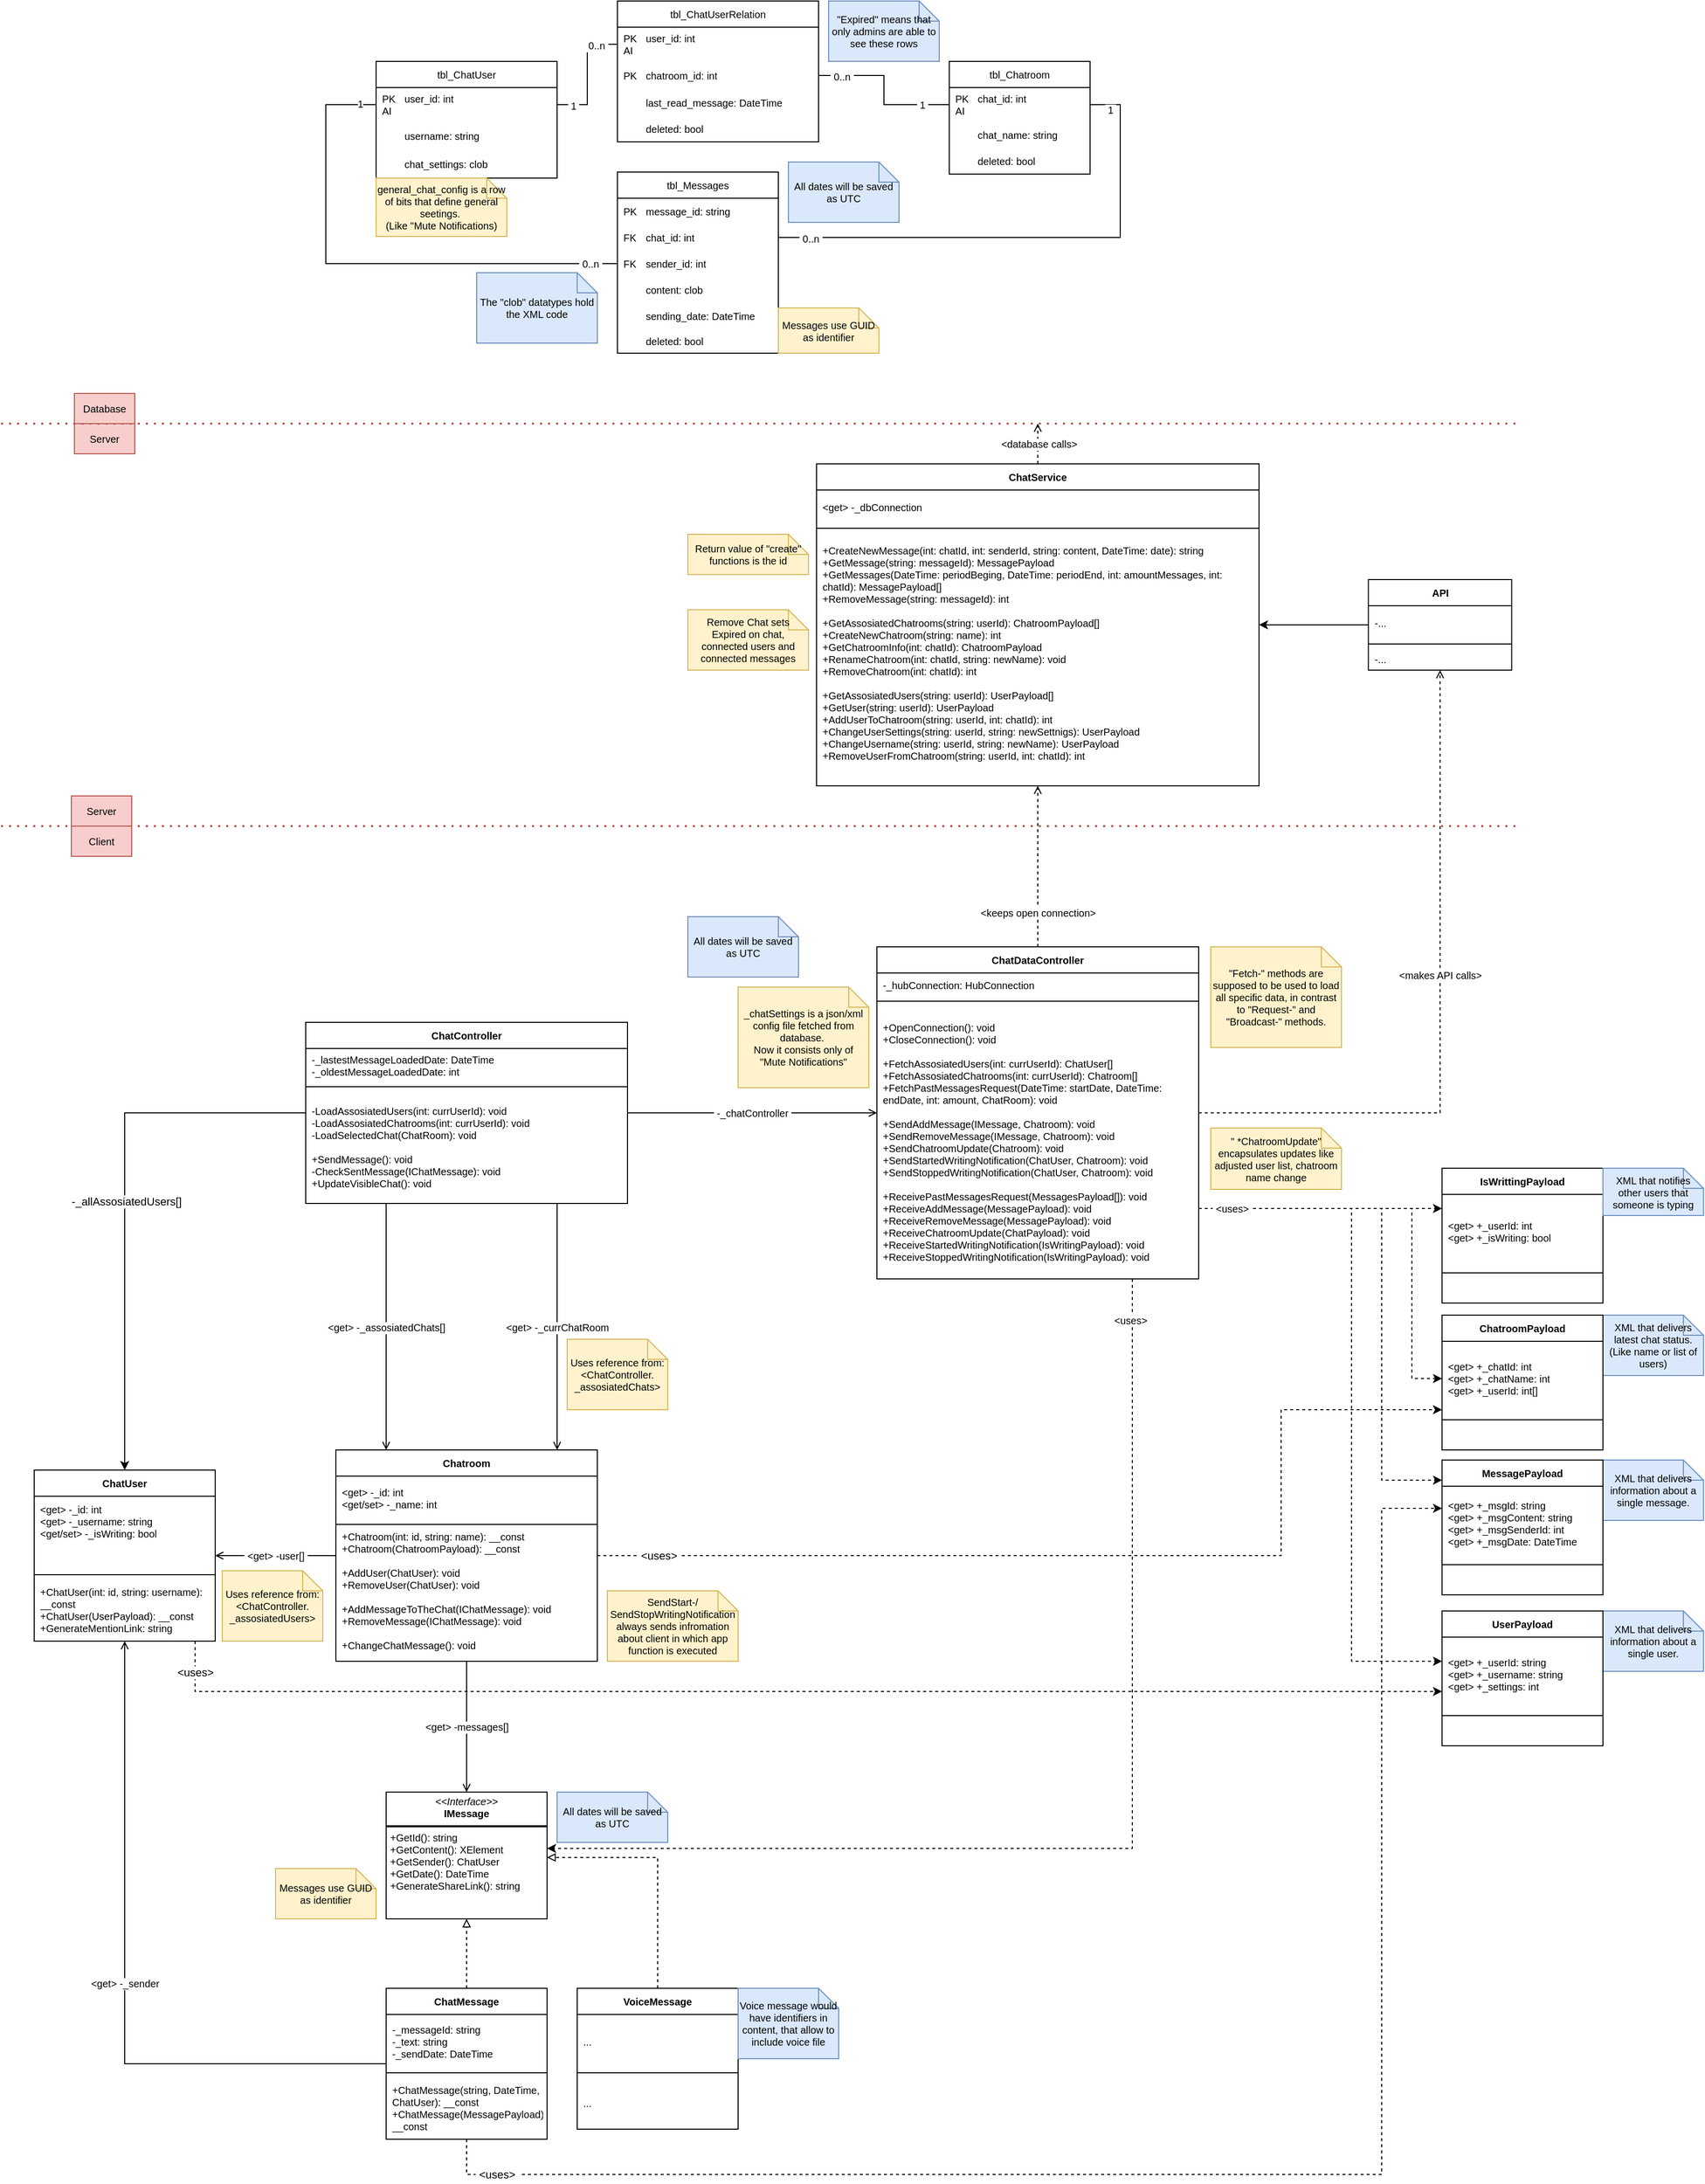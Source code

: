 <mxfile version="24.2.3" type="github">
  <diagram name="Pagina-1" id="_BIcd2fGNGywZXepcDtC">
    <mxGraphModel dx="1646" dy="1591" grid="1" gridSize="10" guides="1" tooltips="1" connect="1" arrows="1" fold="1" page="1" pageScale="1" pageWidth="827" pageHeight="1169" math="0" shadow="0">
      <root>
        <mxCell id="0" />
        <mxCell id="1" parent="0" />
        <mxCell id="UXujqqbUCY5wyIjqTFSq-46" value="&amp;nbsp;&amp;lt;uses&amp;gt;&amp;nbsp;" style="edgeStyle=orthogonalEdgeStyle;rounded=0;orthogonalLoop=1;jettySize=auto;html=1;dashed=1;" parent="1" source="otVkLo7p5fC6BMHa_1EE-1" target="8HCmsYnYacTSTwjRQxVs-51" edge="1">
          <mxGeometry x="-0.954" relative="1" as="geometry">
            <Array as="points">
              <mxPoint x="-490" y="700" />
            </Array>
            <mxPoint y="1" as="offset" />
          </mxGeometry>
        </mxCell>
        <mxCell id="otVkLo7p5fC6BMHa_1EE-1" value="ChatUser" style="swimlane;fontStyle=1;align=center;verticalAlign=middle;childLayout=stackLayout;horizontal=1;startSize=26;horizontalStack=0;resizeParent=1;resizeParentMax=0;resizeLast=0;collapsible=1;marginBottom=0;whiteSpace=wrap;html=1;fontSize=10;" parent="1" vertex="1">
          <mxGeometry x="-650" y="480" width="180" height="170" as="geometry" />
        </mxCell>
        <mxCell id="otVkLo7p5fC6BMHa_1EE-2" value="&lt;div style=&quot;font-size: 10px;&quot;&gt;&lt;span style=&quot;background-color: initial; font-size: 10px;&quot;&gt;&amp;lt;get&amp;gt; -_id: int&lt;/span&gt;&lt;br style=&quot;font-size: 10px;&quot;&gt;&lt;/div&gt;&lt;div style=&quot;font-size: 10px;&quot;&gt;&amp;lt;get&amp;gt; -_username: string&lt;div style=&quot;font-size: 10px;&quot;&gt;&amp;lt;get/set&amp;gt; -_isWriting: bool&lt;/div&gt;&lt;div style=&quot;font-size: 10px;&quot;&gt;&lt;br style=&quot;font-size: 10px;&quot;&gt;&lt;/div&gt;&lt;div style=&quot;font-size: 10px;&quot;&gt;&lt;br style=&quot;font-size: 10px;&quot;&gt;&lt;/div&gt;&lt;/div&gt;" style="text;strokeColor=none;fillColor=none;align=left;verticalAlign=middle;spacingLeft=4;spacingRight=4;overflow=hidden;rotatable=0;points=[[0,0.5],[1,0.5]];portConstraint=eastwest;whiteSpace=wrap;html=1;fontSize=10;" parent="otVkLo7p5fC6BMHa_1EE-1" vertex="1">
          <mxGeometry y="26" width="180" height="74" as="geometry" />
        </mxCell>
        <mxCell id="otVkLo7p5fC6BMHa_1EE-3" value="" style="line;strokeWidth=1;fillColor=none;align=left;verticalAlign=middle;spacingTop=-1;spacingLeft=3;spacingRight=3;rotatable=0;labelPosition=right;points=[];portConstraint=eastwest;strokeColor=inherit;fontSize=10;" parent="otVkLo7p5fC6BMHa_1EE-1" vertex="1">
          <mxGeometry y="100" width="180" height="8" as="geometry" />
        </mxCell>
        <mxCell id="otVkLo7p5fC6BMHa_1EE-4" value="+ChatUser(int: id, string: username): __const&lt;div style=&quot;font-size: 10px;&quot;&gt;+ChatUser(UserPayload): __const&lt;br style=&quot;font-size: 10px;&quot;&gt;+GenerateMentionLink: string&lt;/div&gt;" style="text;strokeColor=none;fillColor=none;align=left;verticalAlign=middle;spacingLeft=4;spacingRight=4;overflow=hidden;rotatable=0;points=[[0,0.5],[1,0.5]];portConstraint=eastwest;whiteSpace=wrap;html=1;fontSize=10;" parent="otVkLo7p5fC6BMHa_1EE-1" vertex="1">
          <mxGeometry y="108" width="180" height="62" as="geometry" />
        </mxCell>
        <mxCell id="oJ9yVa5YV7pGG5SNaFQi-9" style="edgeStyle=orthogonalEdgeStyle;rounded=0;orthogonalLoop=1;jettySize=auto;html=1;endArrow=open;endFill=0;fontSize=10;dashed=1;verticalAlign=middle;" parent="1" source="otVkLo7p5fC6BMHa_1EE-5" target="oJ9yVa5YV7pGG5SNaFQi-4" edge="1">
          <mxGeometry relative="1" as="geometry" />
        </mxCell>
        <mxCell id="oJ9yVa5YV7pGG5SNaFQi-23" value="&amp;nbsp;&amp;lt;makes API calls&amp;gt;&amp;nbsp;" style="edgeLabel;html=1;align=center;verticalAlign=middle;resizable=0;points=[];fontSize=10;" parent="oJ9yVa5YV7pGG5SNaFQi-9" vertex="1" connectable="0">
          <mxGeometry x="0.11" relative="1" as="geometry">
            <mxPoint as="offset" />
          </mxGeometry>
        </mxCell>
        <mxCell id="8HCmsYnYacTSTwjRQxVs-7" value="&amp;lt;keeps open connection&amp;gt;" style="edgeStyle=orthogonalEdgeStyle;rounded=0;orthogonalLoop=1;jettySize=auto;html=1;dashed=1;endArrow=open;endFill=0;fontSize=10;verticalAlign=middle;" parent="1" source="otVkLo7p5fC6BMHa_1EE-5" target="8HCmsYnYacTSTwjRQxVs-3" edge="1">
          <mxGeometry x="-0.571" relative="1" as="geometry">
            <mxPoint as="offset" />
            <mxPoint x="348" y="-60" as="sourcePoint" />
          </mxGeometry>
        </mxCell>
        <mxCell id="otVkLo7p5fC6BMHa_1EE-5" value="ChatDataController" style="swimlane;fontStyle=1;align=center;verticalAlign=middle;childLayout=stackLayout;horizontal=1;startSize=26;horizontalStack=0;resizeParent=1;resizeParentMax=0;resizeLast=0;collapsible=1;marginBottom=0;whiteSpace=wrap;html=1;fontSize=10;" parent="1" vertex="1">
          <mxGeometry x="188" y="-40" width="320" height="330" as="geometry">
            <mxRectangle x="60" y="30" width="90" height="30" as="alternateBounds" />
          </mxGeometry>
        </mxCell>
        <mxCell id="otVkLo7p5fC6BMHa_1EE-6" value="&lt;div style=&quot;font-size: 10px;&quot;&gt;-_hubConnection: HubConnection&lt;br&gt;&lt;/div&gt;" style="text;strokeColor=none;fillColor=none;align=left;verticalAlign=middle;spacingLeft=4;spacingRight=4;overflow=hidden;rotatable=0;points=[[0,0.5],[1,0.5]];portConstraint=eastwest;whiteSpace=wrap;html=1;fontSize=10;" parent="otVkLo7p5fC6BMHa_1EE-5" vertex="1">
          <mxGeometry y="26" width="320" height="24" as="geometry" />
        </mxCell>
        <mxCell id="otVkLo7p5fC6BMHa_1EE-7" value="" style="line;strokeWidth=1;fillColor=none;align=left;verticalAlign=middle;spacingTop=-1;spacingLeft=3;spacingRight=3;rotatable=0;labelPosition=right;points=[];portConstraint=eastwest;strokeColor=inherit;fontSize=10;" parent="otVkLo7p5fC6BMHa_1EE-5" vertex="1">
          <mxGeometry y="50" width="320" height="8" as="geometry" />
        </mxCell>
        <mxCell id="otVkLo7p5fC6BMHa_1EE-8" value="&lt;div style=&quot;font-size: 10px;&quot;&gt;&lt;span style=&quot;background-color: initial; font-size: 10px;&quot;&gt;+OpenConnection(): void&lt;/span&gt;&lt;br style=&quot;font-size: 10px;&quot;&gt;&lt;/div&gt;&lt;div style=&quot;font-size: 10px;&quot;&gt;+CloseConnection(): void&lt;/div&gt;&lt;div style=&quot;font-size: 10px;&quot;&gt;&lt;br&gt;&lt;/div&gt;&lt;div style=&quot;font-size: 10px;&quot;&gt;+FetchAssosiatedUsers(int: currUserId): ChatUser[]&amp;nbsp;&lt;/div&gt;&lt;div style=&quot;font-size: 10px;&quot;&gt;+FetchAssosiatedChatrooms(int: currUserId): Chatroom[]&lt;/div&gt;&lt;div style=&quot;font-size: 10px;&quot;&gt;+FetchPastMessagesRequest(DateTime: startDate, DateTime: endDate, int: amount, ChatRoom): void&lt;/div&gt;&lt;div style=&quot;font-size: 10px;&quot;&gt;&lt;br style=&quot;font-size: 10px;&quot;&gt;&lt;div style=&quot;font-size: 10px;&quot;&gt;&lt;span style=&quot;background-color: initial; font-size: 10px;&quot;&gt;+SendAddMessage(IMessage, Chatroom): void&lt;/span&gt;&lt;br style=&quot;font-size: 10px;&quot;&gt;&lt;/div&gt;&lt;div style=&quot;font-size: 10px;&quot;&gt;+SendRemoveMessage(I&lt;span style=&quot;background-color: initial; font-size: 10px;&quot;&gt;Message, Chatroom&lt;/span&gt;&lt;span style=&quot;background-color: initial; font-size: 10px;&quot;&gt;): void&lt;/span&gt;&lt;/div&gt;&lt;div style=&quot;font-size: 10px;&quot;&gt;+SendChatroomUpdate(Chatroom): void&lt;div style=&quot;font-size: 10px;&quot;&gt;+SendStartedWritingNotification(ChatUser, Chatroom): void&lt;br style=&quot;font-size: 10px;&quot;&gt;&lt;/div&gt;&lt;div style=&quot;font-size: 10px;&quot;&gt;&lt;span style=&quot;background-color: initial; font-size: 10px;&quot;&gt;+SendStoppedWritingNotification(ChatUser, Chatroom): void&lt;/span&gt;&lt;br style=&quot;font-size: 10px;&quot;&gt;&lt;/div&gt;&lt;div style=&quot;font-size: 10px;&quot;&gt;&lt;span style=&quot;background-color: initial; font-size: 10px;&quot;&gt;&lt;br style=&quot;font-size: 10px;&quot;&gt;&lt;/span&gt;&lt;/div&gt;&lt;div style=&quot;font-size: 10px;&quot;&gt;+ReceivePastMessagesRequest(MessagesPayload[]): void&lt;/div&gt;&lt;div style=&quot;font-size: 10px;&quot;&gt;&lt;span style=&quot;background-color: initial; font-size: 10px;&quot;&gt;+ReceiveAddMessage(MessagePayload): void&lt;/span&gt;&lt;span style=&quot;background-color: initial; font-size: 10px;&quot;&gt;&lt;br style=&quot;font-size: 10px;&quot;&gt;&lt;/span&gt;&lt;/div&gt;&lt;div style=&quot;font-size: 10px;&quot;&gt;+ReceiveRemoveMessage(&lt;span style=&quot;background-color: initial; font-size: 10px;&quot;&gt;MessagePayload&lt;/span&gt;&lt;span style=&quot;background-color: initial; font-size: 10px;&quot;&gt;): void&lt;/span&gt;&lt;/div&gt;&lt;div style=&quot;font-size: 10px;&quot;&gt;+ReceiveChatroomUpdate(ChatPayload): void&lt;br style=&quot;font-size: 10px;&quot;&gt;&lt;/div&gt;&lt;/div&gt;+ReceiveStartedWritingNotification(IsWritingPayload): void&lt;/div&gt;+ReceiveStoppedWritingNotification(IsWritingPayload): void" style="text;strokeColor=none;fillColor=none;align=left;verticalAlign=middle;spacingLeft=4;spacingRight=4;overflow=hidden;rotatable=0;points=[[0,0.5],[1,0.5]];portConstraint=eastwest;whiteSpace=wrap;html=1;fontSize=10;" parent="otVkLo7p5fC6BMHa_1EE-5" vertex="1">
          <mxGeometry y="58" width="320" height="272" as="geometry" />
        </mxCell>
        <mxCell id="oJ9yVa5YV7pGG5SNaFQi-1" value="&amp;lt;get&amp;gt; -messages[]" style="edgeStyle=orthogonalEdgeStyle;rounded=0;orthogonalLoop=1;jettySize=auto;html=1;endArrow=open;endFill=0;fontSize=10;verticalAlign=middle;" parent="1" source="otVkLo7p5fC6BMHa_1EE-9" target="oJ9yVa5YV7pGG5SNaFQi-46" edge="1">
          <mxGeometry relative="1" as="geometry" />
        </mxCell>
        <mxCell id="oJ9yVa5YV7pGG5SNaFQi-2" value="&amp;nbsp;&amp;lt;get&amp;gt; -user[]&amp;nbsp;" style="edgeStyle=orthogonalEdgeStyle;rounded=0;orthogonalLoop=1;jettySize=auto;html=1;endArrow=open;endFill=0;fontSize=10;verticalAlign=middle;" parent="1" source="otVkLo7p5fC6BMHa_1EE-9" target="otVkLo7p5fC6BMHa_1EE-1" edge="1">
          <mxGeometry relative="1" as="geometry" />
        </mxCell>
        <mxCell id="oJ9yVa5YV7pGG5SNaFQi-8" value="&amp;lt;get&amp;gt; -_currChatRoom" style="edgeStyle=orthogonalEdgeStyle;rounded=0;orthogonalLoop=1;jettySize=auto;html=1;fontSize=10;endArrow=none;endFill=0;startArrow=open;startFill=0;verticalAlign=middle;" parent="1" source="otVkLo7p5fC6BMHa_1EE-9" target="UXujqqbUCY5wyIjqTFSq-18" edge="1">
          <mxGeometry relative="1" as="geometry">
            <Array as="points">
              <mxPoint x="-130" y="330" />
              <mxPoint x="-130" y="330" />
            </Array>
          </mxGeometry>
        </mxCell>
        <mxCell id="UXujqqbUCY5wyIjqTFSq-45" value="&amp;nbsp;&amp;lt;uses&amp;gt;&amp;nbsp;" style="edgeStyle=orthogonalEdgeStyle;rounded=0;orthogonalLoop=1;jettySize=auto;html=1;dashed=1;" parent="1" source="otVkLo7p5fC6BMHa_1EE-9" target="8HCmsYnYacTSTwjRQxVs-27" edge="1">
          <mxGeometry x="-0.877" relative="1" as="geometry">
            <Array as="points">
              <mxPoint x="590" y="565" />
              <mxPoint x="590" y="420" />
            </Array>
            <mxPoint as="offset" />
          </mxGeometry>
        </mxCell>
        <mxCell id="otVkLo7p5fC6BMHa_1EE-9" value="Chatroom" style="swimlane;fontStyle=1;align=center;verticalAlign=middle;childLayout=stackLayout;horizontal=1;startSize=26;horizontalStack=0;resizeParent=1;resizeParentMax=0;resizeLast=0;collapsible=1;marginBottom=0;whiteSpace=wrap;html=1;fontSize=10;" parent="1" vertex="1">
          <mxGeometry x="-350" y="460" width="260" height="210" as="geometry" />
        </mxCell>
        <mxCell id="otVkLo7p5fC6BMHa_1EE-10" value="&amp;lt;get&amp;gt; -_id: int&lt;div style=&quot;font-size: 10px;&quot;&gt;&amp;lt;get/set&amp;gt; -_name: int&lt;span style=&quot;background-color: initial; font-size: 10px;&quot;&gt;&amp;nbsp;&lt;/span&gt;&lt;/div&gt;" style="text;strokeColor=none;fillColor=none;align=left;verticalAlign=middle;spacingLeft=4;spacingRight=4;overflow=hidden;rotatable=0;points=[[0,0.5],[1,0.5]];portConstraint=eastwest;whiteSpace=wrap;html=1;fontSize=10;" parent="otVkLo7p5fC6BMHa_1EE-9" vertex="1">
          <mxGeometry y="26" width="260" height="44" as="geometry" />
        </mxCell>
        <mxCell id="otVkLo7p5fC6BMHa_1EE-11" value="" style="line;strokeWidth=1;fillColor=none;align=left;verticalAlign=middle;spacingTop=-1;spacingLeft=3;spacingRight=3;rotatable=0;labelPosition=right;points=[];portConstraint=eastwest;strokeColor=inherit;fontSize=10;" parent="otVkLo7p5fC6BMHa_1EE-9" vertex="1">
          <mxGeometry y="70" width="260" height="8" as="geometry" />
        </mxCell>
        <mxCell id="otVkLo7p5fC6BMHa_1EE-12" value="&lt;div style=&quot;font-size: 10px;&quot;&gt;&lt;span style=&quot;background-color: initial; font-size: 10px;&quot;&gt;+Chatroom(int: id, string: name): __const&lt;/span&gt;&lt;/div&gt;&lt;div style=&quot;font-size: 10px;&quot;&gt;&lt;span style=&quot;background-color: initial; font-size: 10px;&quot;&gt;+Chatroom(ChatroomPayload): __const&lt;/span&gt;&lt;/div&gt;&lt;div style=&quot;font-size: 10px;&quot;&gt;&lt;span style=&quot;background-color: initial; font-size: 10px;&quot;&gt;&lt;br style=&quot;font-size: 10px;&quot;&gt;&lt;/span&gt;&lt;/div&gt;&lt;div style=&quot;font-size: 10px;&quot;&gt;&lt;span style=&quot;background-color: initial; font-size: 10px;&quot;&gt;+AddUser(ChatUser): void&lt;/span&gt;&lt;br style=&quot;font-size: 10px;&quot;&gt;&lt;/div&gt;&lt;div style=&quot;font-size: 10px;&quot;&gt;+RemoveUser(ChatUser): void&lt;/div&gt;&lt;div style=&quot;font-size: 10px;&quot;&gt;&lt;br style=&quot;font-size: 10px;&quot;&gt;&lt;/div&gt;&lt;div style=&quot;font-size: 10px;&quot;&gt;+AddMessageToTheChat(IChatMessage): void&lt;/div&gt;&lt;div style=&quot;font-size: 10px;&quot;&gt;+RemoveMessage(IChatMessage): void&lt;/div&gt;&lt;div style=&quot;font-size: 10px;&quot;&gt;&lt;br style=&quot;font-size: 10px;&quot;&gt;&lt;/div&gt;&lt;div style=&quot;font-size: 10px;&quot;&gt;+ChangeChatMessage(): void&lt;/div&gt;&lt;div style=&quot;font-size: 10px;&quot;&gt;&lt;div style=&quot;font-size: 10px;&quot;&gt;&lt;br style=&quot;font-size: 10px;&quot;&gt;&lt;/div&gt;&lt;/div&gt;" style="text;strokeColor=none;fillColor=none;align=left;verticalAlign=middle;spacingLeft=4;spacingRight=4;overflow=hidden;rotatable=0;points=[[0,0.5],[1,0.5]];portConstraint=eastwest;whiteSpace=wrap;html=1;fontSize=10;" parent="otVkLo7p5fC6BMHa_1EE-9" vertex="1">
          <mxGeometry y="78" width="260" height="132" as="geometry" />
        </mxCell>
        <mxCell id="oJ9yVa5YV7pGG5SNaFQi-47" style="edgeStyle=orthogonalEdgeStyle;rounded=0;orthogonalLoop=1;jettySize=auto;html=1;dashed=1;endArrow=block;endFill=0;fontSize=10;verticalAlign=middle;" parent="1" source="otVkLo7p5fC6BMHa_1EE-13" target="oJ9yVa5YV7pGG5SNaFQi-46" edge="1">
          <mxGeometry relative="1" as="geometry" />
        </mxCell>
        <mxCell id="UXujqqbUCY5wyIjqTFSq-47" value="&amp;nbsp;&amp;lt;uses&amp;gt;&amp;nbsp;" style="edgeStyle=orthogonalEdgeStyle;rounded=0;orthogonalLoop=1;jettySize=auto;html=1;dashed=1;" parent="1" source="otVkLo7p5fC6BMHa_1EE-13" target="otVkLo7p5fC6BMHa_1EE-29" edge="1">
          <mxGeometry x="-0.922" relative="1" as="geometry">
            <Array as="points">
              <mxPoint x="-220" y="1180" />
              <mxPoint x="690" y="1180" />
              <mxPoint x="690" y="518" />
            </Array>
            <mxPoint as="offset" />
          </mxGeometry>
        </mxCell>
        <mxCell id="otVkLo7p5fC6BMHa_1EE-13" value="ChatMessage" style="swimlane;fontStyle=1;align=center;verticalAlign=middle;childLayout=stackLayout;horizontal=1;startSize=26;horizontalStack=0;resizeParent=1;resizeParentMax=0;resizeLast=0;collapsible=1;marginBottom=0;whiteSpace=wrap;html=1;fontSize=10;" parent="1" vertex="1">
          <mxGeometry x="-300" y="995" width="160" height="150" as="geometry" />
        </mxCell>
        <mxCell id="otVkLo7p5fC6BMHa_1EE-14" value="&lt;div style=&quot;font-size: 10px;&quot;&gt;-_messageId: string&lt;/div&gt;-_text: string&lt;div style=&quot;font-size: 10px;&quot;&gt;&lt;div style=&quot;font-size: 10px;&quot;&gt;-_sendDate:&amp;nbsp;&lt;span style=&quot;background-color: initial; font-size: 10px;&quot;&gt;DateTime&lt;/span&gt;&lt;/div&gt;&lt;/div&gt;" style="text;strokeColor=none;fillColor=none;align=left;verticalAlign=middle;spacingLeft=4;spacingRight=4;overflow=hidden;rotatable=0;points=[[0,0.5],[1,0.5]];portConstraint=eastwest;whiteSpace=wrap;html=1;fontSize=10;" parent="otVkLo7p5fC6BMHa_1EE-13" vertex="1">
          <mxGeometry y="26" width="160" height="54" as="geometry" />
        </mxCell>
        <mxCell id="otVkLo7p5fC6BMHa_1EE-15" value="" style="line;strokeWidth=1;fillColor=none;align=left;verticalAlign=middle;spacingTop=-1;spacingLeft=3;spacingRight=3;rotatable=0;labelPosition=right;points=[];portConstraint=eastwest;strokeColor=inherit;fontSize=10;" parent="otVkLo7p5fC6BMHa_1EE-13" vertex="1">
          <mxGeometry y="80" width="160" height="8" as="geometry" />
        </mxCell>
        <mxCell id="otVkLo7p5fC6BMHa_1EE-16" value="+ChatMessage(string, DateTime, ChatUser): __const&lt;br style=&quot;font-size: 10px;&quot;&gt;+ChatMessage(MessagePayload): __const" style="text;strokeColor=none;fillColor=none;align=left;verticalAlign=middle;spacingLeft=4;spacingRight=4;overflow=hidden;rotatable=0;points=[[0,0.5],[1,0.5]];portConstraint=eastwest;whiteSpace=wrap;html=1;fontSize=10;" parent="otVkLo7p5fC6BMHa_1EE-13" vertex="1">
          <mxGeometry y="88" width="160" height="62" as="geometry" />
        </mxCell>
        <mxCell id="otVkLo7p5fC6BMHa_1EE-23" value="IsWrittingPayload" style="swimlane;fontStyle=1;align=center;verticalAlign=middle;childLayout=stackLayout;horizontal=1;startSize=26;horizontalStack=0;resizeParent=1;resizeParentMax=0;resizeLast=0;collapsible=1;marginBottom=0;whiteSpace=wrap;html=1;fontSize=10;" parent="1" vertex="1">
          <mxGeometry x="750" y="180" width="160" height="134" as="geometry" />
        </mxCell>
        <mxCell id="otVkLo7p5fC6BMHa_1EE-24" value="&lt;div style=&quot;font-size: 10px;&quot;&gt;&amp;lt;get&amp;gt; +_userId: int&lt;/div&gt;&amp;lt;get&amp;gt; +_isWriting: bool" style="text;strokeColor=none;fillColor=none;align=left;verticalAlign=middle;spacingLeft=4;spacingRight=4;overflow=hidden;rotatable=0;points=[[0,0.5],[1,0.5]];portConstraint=eastwest;whiteSpace=wrap;html=1;fontSize=10;" parent="otVkLo7p5fC6BMHa_1EE-23" vertex="1">
          <mxGeometry y="26" width="160" height="74" as="geometry" />
        </mxCell>
        <mxCell id="otVkLo7p5fC6BMHa_1EE-25" value="" style="line;strokeWidth=1;fillColor=none;align=left;verticalAlign=middle;spacingTop=-1;spacingLeft=3;spacingRight=3;rotatable=0;labelPosition=right;points=[];portConstraint=eastwest;strokeColor=inherit;fontSize=10;" parent="otVkLo7p5fC6BMHa_1EE-23" vertex="1">
          <mxGeometry y="100" width="160" height="8" as="geometry" />
        </mxCell>
        <mxCell id="otVkLo7p5fC6BMHa_1EE-26" value="&amp;nbsp;" style="text;strokeColor=none;fillColor=none;align=left;verticalAlign=middle;spacingLeft=4;spacingRight=4;overflow=hidden;rotatable=0;points=[[0,0.5],[1,0.5]];portConstraint=eastwest;whiteSpace=wrap;html=1;fontSize=10;" parent="otVkLo7p5fC6BMHa_1EE-23" vertex="1">
          <mxGeometry y="108" width="160" height="26" as="geometry" />
        </mxCell>
        <mxCell id="otVkLo7p5fC6BMHa_1EE-28" value="XML that notifies other users that someone is typing" style="shape=note;size=20;whiteSpace=wrap;html=1;fontSize=10;fillColor=#dae8fc;strokeColor=#6c8ebf;verticalAlign=middle;" parent="1" vertex="1">
          <mxGeometry x="910" y="180" width="100" height="47" as="geometry" />
        </mxCell>
        <mxCell id="otVkLo7p5fC6BMHa_1EE-33" value="XML that delivers information about a single message." style="shape=note;size=20;whiteSpace=wrap;html=1;fontSize=10;fillColor=#dae8fc;strokeColor=#6c8ebf;verticalAlign=middle;" parent="1" vertex="1">
          <mxGeometry x="910" y="470" width="100" height="60" as="geometry" />
        </mxCell>
        <mxCell id="oJ9yVa5YV7pGG5SNaFQi-3" value="&amp;nbsp;&amp;lt;get&amp;gt; -_sender&amp;nbsp;" style="edgeStyle=orthogonalEdgeStyle;rounded=0;orthogonalLoop=1;jettySize=auto;html=1;endArrow=open;endFill=0;fontSize=10;verticalAlign=middle;" parent="1" source="otVkLo7p5fC6BMHa_1EE-13" target="otVkLo7p5fC6BMHa_1EE-1" edge="1">
          <mxGeometry relative="1" as="geometry" />
        </mxCell>
        <mxCell id="8HCmsYnYacTSTwjRQxVs-9" style="edgeStyle=orthogonalEdgeStyle;rounded=0;orthogonalLoop=1;jettySize=auto;html=1;fontSize=10;verticalAlign=middle;" parent="1" source="oJ9yVa5YV7pGG5SNaFQi-4" target="8HCmsYnYacTSTwjRQxVs-3" edge="1">
          <mxGeometry relative="1" as="geometry" />
        </mxCell>
        <mxCell id="oJ9yVa5YV7pGG5SNaFQi-4" value="API" style="swimlane;fontStyle=1;align=center;verticalAlign=middle;childLayout=stackLayout;horizontal=1;startSize=26;horizontalStack=0;resizeParent=1;resizeParentMax=0;resizeLast=0;collapsible=1;marginBottom=0;whiteSpace=wrap;html=1;fontSize=10;" parent="1" vertex="1">
          <mxGeometry x="676.75" y="-405" width="142.5" height="90" as="geometry">
            <mxRectangle x="538.75" y="-405" width="60" height="30" as="alternateBounds" />
          </mxGeometry>
        </mxCell>
        <mxCell id="oJ9yVa5YV7pGG5SNaFQi-5" value="-..." style="text;strokeColor=none;fillColor=none;align=left;verticalAlign=middle;spacingLeft=4;spacingRight=4;overflow=hidden;rotatable=0;points=[[0,0.5],[1,0.5]];portConstraint=eastwest;whiteSpace=wrap;html=1;fontSize=10;" parent="oJ9yVa5YV7pGG5SNaFQi-4" vertex="1">
          <mxGeometry y="26" width="142.5" height="34" as="geometry" />
        </mxCell>
        <mxCell id="oJ9yVa5YV7pGG5SNaFQi-6" value="" style="line;strokeWidth=1;fillColor=none;align=left;verticalAlign=middle;spacingTop=-1;spacingLeft=3;spacingRight=3;rotatable=0;labelPosition=right;points=[];portConstraint=eastwest;strokeColor=inherit;fontSize=10;" parent="oJ9yVa5YV7pGG5SNaFQi-4" vertex="1">
          <mxGeometry y="60" width="142.5" height="8" as="geometry" />
        </mxCell>
        <mxCell id="oJ9yVa5YV7pGG5SNaFQi-7" value="-..." style="text;strokeColor=none;fillColor=none;align=left;verticalAlign=middle;spacingLeft=4;spacingRight=4;overflow=hidden;rotatable=0;points=[[0,0.5],[1,0.5]];portConstraint=eastwest;whiteSpace=wrap;html=1;fontSize=10;" parent="oJ9yVa5YV7pGG5SNaFQi-4" vertex="1">
          <mxGeometry y="68" width="142.5" height="22" as="geometry" />
        </mxCell>
        <mxCell id="oJ9yVa5YV7pGG5SNaFQi-10" value="SendStart-/&lt;div style=&quot;font-size: 10px;&quot;&gt;SendStopWritingNotification always sends infromation about client in which app function is executed&lt;/div&gt;" style="shape=note;size=20;whiteSpace=wrap;html=1;fontSize=10;fillColor=#fff2cc;strokeColor=#d6b656;verticalAlign=middle;" parent="1" vertex="1">
          <mxGeometry x="-80" y="600" width="130" height="70" as="geometry" />
        </mxCell>
        <mxCell id="otVkLo7p5fC6BMHa_1EE-29" value="MessagePayload" style="swimlane;fontStyle=1;align=center;verticalAlign=middle;childLayout=stackLayout;horizontal=1;startSize=26;horizontalStack=0;resizeParent=1;resizeParentMax=0;resizeLast=0;collapsible=1;marginBottom=0;whiteSpace=wrap;html=1;fontSize=10;" parent="1" vertex="1">
          <mxGeometry x="750" y="470" width="160" height="134" as="geometry" />
        </mxCell>
        <mxCell id="otVkLo7p5fC6BMHa_1EE-30" value="&amp;lt;get&amp;gt; +_msgId: string&lt;div style=&quot;font-size: 10px;&quot;&gt;&amp;lt;get&amp;gt; +_msgContent: string&lt;/div&gt;&lt;div style=&quot;font-size: 10px;&quot;&gt;&amp;lt;get&amp;gt; +_msgSenderId: int&lt;/div&gt;&lt;div style=&quot;font-size: 10px;&quot;&gt;&amp;lt;get&amp;gt; +_msgDate:&amp;nbsp;&lt;span style=&quot;background-color: initial; font-size: 10px;&quot;&gt;DateTime&lt;/span&gt;&lt;/div&gt;" style="text;strokeColor=none;fillColor=none;align=left;verticalAlign=middle;spacingLeft=4;spacingRight=4;overflow=hidden;rotatable=0;points=[[0,0.5],[1,0.5]];portConstraint=eastwest;whiteSpace=wrap;html=1;fontSize=10;" parent="otVkLo7p5fC6BMHa_1EE-29" vertex="1">
          <mxGeometry y="26" width="160" height="74" as="geometry" />
        </mxCell>
        <mxCell id="otVkLo7p5fC6BMHa_1EE-31" value="" style="line;strokeWidth=1;fillColor=none;align=left;verticalAlign=middle;spacingTop=-1;spacingLeft=3;spacingRight=3;rotatable=0;labelPosition=right;points=[];portConstraint=eastwest;strokeColor=inherit;fontSize=10;" parent="otVkLo7p5fC6BMHa_1EE-29" vertex="1">
          <mxGeometry y="100" width="160" height="8" as="geometry" />
        </mxCell>
        <mxCell id="otVkLo7p5fC6BMHa_1EE-32" value="&amp;nbsp;" style="text;strokeColor=none;fillColor=none;align=left;verticalAlign=middle;spacingLeft=4;spacingRight=4;overflow=hidden;rotatable=0;points=[[0,0.5],[1,0.5]];portConstraint=eastwest;whiteSpace=wrap;html=1;fontSize=10;" parent="otVkLo7p5fC6BMHa_1EE-29" vertex="1">
          <mxGeometry y="108" width="160" height="26" as="geometry" />
        </mxCell>
        <mxCell id="oJ9yVa5YV7pGG5SNaFQi-46" value="&lt;p style=&quot;margin: 4px 0px 0px; text-align: center; font-size: 10px;&quot;&gt;&lt;font style=&quot;font-size: 10px;&quot;&gt;&lt;i style=&quot;font-size: 10px;&quot;&gt;&amp;lt;&amp;lt;Interface&amp;gt;&amp;gt;&lt;/i&gt;&lt;br style=&quot;font-size: 10px;&quot;&gt;&lt;b style=&quot;font-size: 10px;&quot;&gt;IMessage&lt;/b&gt;&lt;/font&gt;&lt;/p&gt;&lt;hr style=&quot;border-style: solid; font-size: 10px;&quot;&gt;&lt;p style=&quot;margin: 0px 0px 0px 4px; font-size: 10px;&quot;&gt;&lt;font style=&quot;font-size: 10px;&quot;&gt;+GetId(): string&lt;/font&gt;&lt;/p&gt;&lt;p style=&quot;margin: 0px 0px 0px 4px; font-size: 10px;&quot;&gt;&lt;font style=&quot;font-size: 10px;&quot;&gt;+GetContent(): XElement&lt;/font&gt;&lt;/p&gt;&lt;p style=&quot;margin: 0px 0px 0px 4px; font-size: 10px;&quot;&gt;&lt;font style=&quot;font-size: 10px;&quot;&gt;+GetSender(): ChatUser&lt;br style=&quot;font-size: 10px;&quot;&gt;+GetDate(): DateTime&lt;/font&gt;&lt;/p&gt;&lt;p style=&quot;margin: 0px 0px 0px 4px; font-size: 10px;&quot;&gt;+GenerateShareLink(): string&lt;/p&gt;" style="verticalAlign=middle;align=left;overflow=fill;html=1;whiteSpace=wrap;fontSize=10;" parent="1" vertex="1">
          <mxGeometry x="-300" y="800" width="160" height="126" as="geometry" />
        </mxCell>
        <mxCell id="oJ9yVa5YV7pGG5SNaFQi-55" value="tbl_Chatroom" style="swimlane;fontStyle=0;childLayout=stackLayout;horizontal=1;startSize=26;fillColor=none;horizontalStack=0;resizeParent=1;resizeParentMax=0;resizeLast=0;collapsible=1;marginBottom=0;whiteSpace=wrap;html=1;fontSize=10;verticalAlign=middle;" parent="1" vertex="1">
          <mxGeometry x="260" y="-920" width="140" height="112" as="geometry" />
        </mxCell>
        <mxCell id="oJ9yVa5YV7pGG5SNaFQi-57" value="PK&lt;span style=&quot;white-space: pre; font-size: 10px;&quot;&gt;&#x9;&lt;/span&gt;chat_id: int&lt;br style=&quot;font-size: 10px;&quot;&gt;AI" style="text;strokeColor=none;fillColor=none;align=left;verticalAlign=middle;spacingLeft=4;spacingRight=4;overflow=hidden;rotatable=0;points=[[0,0.5],[1,0.5]];portConstraint=eastwest;whiteSpace=wrap;html=1;fontSize=10;" parent="oJ9yVa5YV7pGG5SNaFQi-55" vertex="1">
          <mxGeometry y="26" width="140" height="34" as="geometry" />
        </mxCell>
        <mxCell id="oJ9yVa5YV7pGG5SNaFQi-98" value="&lt;span style=&quot;white-space: pre; font-size: 10px;&quot;&gt;&#x9;&lt;/span&gt;chat_name: string" style="text;strokeColor=none;fillColor=none;align=left;verticalAlign=middle;spacingLeft=4;spacingRight=4;overflow=hidden;rotatable=0;points=[[0,0.5],[1,0.5]];portConstraint=eastwest;whiteSpace=wrap;html=1;fontSize=10;" parent="oJ9yVa5YV7pGG5SNaFQi-55" vertex="1">
          <mxGeometry y="60" width="140" height="26" as="geometry" />
        </mxCell>
        <mxCell id="8HCmsYnYacTSTwjRQxVs-21" value="&lt;span style=&quot;white-space: pre; font-size: 10px;&quot;&gt;&#x9;&lt;/span&gt;deleted: bool" style="text;strokeColor=none;fillColor=none;align=left;verticalAlign=middle;spacingLeft=4;spacingRight=4;overflow=hidden;rotatable=0;points=[[0,0.5],[1,0.5]];portConstraint=eastwest;whiteSpace=wrap;html=1;fontSize=10;" parent="oJ9yVa5YV7pGG5SNaFQi-55" vertex="1">
          <mxGeometry y="86" width="140" height="26" as="geometry" />
        </mxCell>
        <mxCell id="oJ9yVa5YV7pGG5SNaFQi-85" style="edgeStyle=orthogonalEdgeStyle;rounded=0;orthogonalLoop=1;jettySize=auto;html=1;endArrow=none;endFill=0;spacing=0;fontSize=10;verticalAlign=middle;" parent="1" source="oJ9yVa5YV7pGG5SNaFQi-60" target="oJ9yVa5YV7pGG5SNaFQi-77" edge="1">
          <mxGeometry relative="1" as="geometry">
            <mxPoint x="340" y="-780" as="targetPoint" />
            <Array as="points">
              <mxPoint x="-360" y="-877" />
              <mxPoint x="-360" y="-719" />
            </Array>
          </mxGeometry>
        </mxCell>
        <mxCell id="oJ9yVa5YV7pGG5SNaFQi-96" value="&amp;nbsp;0..n&amp;nbsp;" style="edgeLabel;html=1;align=center;verticalAlign=middle;resizable=0;points=[];fontSize=10;" parent="oJ9yVa5YV7pGG5SNaFQi-85" vertex="1" connectable="0">
          <mxGeometry x="0.927" relative="1" as="geometry">
            <mxPoint x="-9" as="offset" />
          </mxGeometry>
        </mxCell>
        <mxCell id="oJ9yVa5YV7pGG5SNaFQi-97" value="1" style="edgeLabel;html=1;align=center;verticalAlign=middle;resizable=0;points=[];fontSize=10;" parent="oJ9yVa5YV7pGG5SNaFQi-85" vertex="1" connectable="0">
          <mxGeometry x="-0.936" y="-1" relative="1" as="geometry">
            <mxPoint as="offset" />
          </mxGeometry>
        </mxCell>
        <mxCell id="oJ9yVa5YV7pGG5SNaFQi-59" value="tbl_ChatUser" style="swimlane;fontStyle=0;childLayout=stackLayout;horizontal=1;startSize=26;fillColor=none;horizontalStack=0;resizeParent=1;resizeParentMax=0;resizeLast=0;collapsible=1;marginBottom=0;whiteSpace=wrap;html=1;fontSize=10;verticalAlign=middle;" parent="1" vertex="1">
          <mxGeometry x="-310" y="-920" width="180" height="116" as="geometry" />
        </mxCell>
        <mxCell id="oJ9yVa5YV7pGG5SNaFQi-60" value="PK&lt;span style=&quot;white-space: pre; font-size: 10px;&quot;&gt;&#x9;&lt;/span&gt;user_id: int&lt;div style=&quot;font-size: 10px;&quot;&gt;AI&lt;/div&gt;" style="text;strokeColor=none;fillColor=none;align=left;verticalAlign=middle;spacingLeft=4;spacingRight=4;overflow=hidden;rotatable=0;points=[[0,0.5],[1,0.5]];portConstraint=eastwest;whiteSpace=wrap;html=1;fontSize=10;" parent="oJ9yVa5YV7pGG5SNaFQi-59" vertex="1">
          <mxGeometry y="26" width="180" height="34" as="geometry" />
        </mxCell>
        <mxCell id="oJ9yVa5YV7pGG5SNaFQi-67" value="&lt;span style=&quot;white-space: pre; font-size: 10px;&quot;&gt;&#x9;&lt;/span&gt;username: string" style="text;strokeColor=none;fillColor=none;align=left;verticalAlign=middle;spacingLeft=4;spacingRight=4;overflow=hidden;rotatable=0;points=[[0,0.5],[1,0.5]];portConstraint=eastwest;whiteSpace=wrap;html=1;fontSize=10;" parent="oJ9yVa5YV7pGG5SNaFQi-59" vertex="1">
          <mxGeometry y="60" width="180" height="28" as="geometry" />
        </mxCell>
        <mxCell id="oJ9yVa5YV7pGG5SNaFQi-107" value="&lt;span style=&quot;white-space: pre; font-size: 10px;&quot;&gt;&#x9;&lt;/span&gt;chat_settings: clob" style="text;strokeColor=none;fillColor=none;align=left;verticalAlign=middle;spacingLeft=4;spacingRight=4;overflow=hidden;rotatable=0;points=[[0,0.5],[1,0.5]];portConstraint=eastwest;whiteSpace=wrap;html=1;fontSize=10;" parent="oJ9yVa5YV7pGG5SNaFQi-59" vertex="1">
          <mxGeometry y="88" width="180" height="28" as="geometry" />
        </mxCell>
        <mxCell id="oJ9yVa5YV7pGG5SNaFQi-61" value="tbl_ChatUserRelation" style="swimlane;fontStyle=0;childLayout=stackLayout;horizontal=1;startSize=26;fillColor=none;horizontalStack=0;resizeParent=1;resizeParentMax=0;resizeLast=0;collapsible=1;marginBottom=0;whiteSpace=wrap;html=1;fontSize=10;verticalAlign=middle;" parent="1" vertex="1">
          <mxGeometry x="-70" y="-980" width="200" height="140" as="geometry" />
        </mxCell>
        <mxCell id="oJ9yVa5YV7pGG5SNaFQi-64" value="PK&lt;span style=&quot;white-space: pre; font-size: 10px;&quot;&gt;&#x9;&lt;/span&gt;user_id: int&lt;div style=&quot;font-size: 10px;&quot;&gt;AI&lt;/div&gt;" style="text;strokeColor=none;fillColor=none;align=left;verticalAlign=middle;spacingLeft=4;spacingRight=4;overflow=hidden;rotatable=0;points=[[0,0.5],[1,0.5]];portConstraint=eastwest;whiteSpace=wrap;html=1;fontSize=10;" parent="oJ9yVa5YV7pGG5SNaFQi-61" vertex="1">
          <mxGeometry y="26" width="200" height="34" as="geometry" />
        </mxCell>
        <mxCell id="oJ9yVa5YV7pGG5SNaFQi-62" value="PK&lt;span style=&quot;white-space: pre; font-size: 10px;&quot;&gt;&#x9;&lt;/span&gt;chatroom_id: int" style="text;strokeColor=none;fillColor=none;align=left;verticalAlign=middle;spacingLeft=4;spacingRight=4;overflow=hidden;rotatable=0;points=[[0,0.5],[1,0.5]];portConstraint=eastwest;whiteSpace=wrap;html=1;fontSize=10;" parent="oJ9yVa5YV7pGG5SNaFQi-61" vertex="1">
          <mxGeometry y="60" width="200" height="28" as="geometry" />
        </mxCell>
        <mxCell id="oJ9yVa5YV7pGG5SNaFQi-101" value="&lt;span style=&quot;white-space: pre; font-size: 10px;&quot;&gt;&#x9;&lt;/span&gt;last_read_message:&amp;nbsp;&lt;span style=&quot;font-size: 10px;&quot;&gt;DateTime&lt;/span&gt;" style="text;strokeColor=none;fillColor=none;align=left;verticalAlign=middle;spacingLeft=4;spacingRight=4;overflow=hidden;rotatable=0;points=[[0,0.5],[1,0.5]];portConstraint=eastwest;whiteSpace=wrap;html=1;fontSize=10;" parent="oJ9yVa5YV7pGG5SNaFQi-61" vertex="1">
          <mxGeometry y="88" width="200" height="26" as="geometry" />
        </mxCell>
        <mxCell id="8HCmsYnYacTSTwjRQxVs-22" value="&lt;span style=&quot;white-space: pre; font-size: 10px;&quot;&gt;&#x9;&lt;/span&gt;deleted: bool" style="text;strokeColor=none;fillColor=none;align=left;verticalAlign=middle;spacingLeft=4;spacingRight=4;overflow=hidden;rotatable=0;points=[[0,0.5],[1,0.5]];portConstraint=eastwest;whiteSpace=wrap;html=1;fontSize=10;" parent="oJ9yVa5YV7pGG5SNaFQi-61" vertex="1">
          <mxGeometry y="114" width="200" height="26" as="geometry" />
        </mxCell>
        <mxCell id="oJ9yVa5YV7pGG5SNaFQi-63" style="edgeStyle=orthogonalEdgeStyle;rounded=0;orthogonalLoop=1;jettySize=auto;html=1;endArrow=none;endFill=0;fontSize=10;verticalAlign=middle;" parent="1" source="oJ9yVa5YV7pGG5SNaFQi-60" target="oJ9yVa5YV7pGG5SNaFQi-64" edge="1">
          <mxGeometry relative="1" as="geometry" />
        </mxCell>
        <mxCell id="oJ9yVa5YV7pGG5SNaFQi-88" value="&amp;nbsp;1&amp;nbsp;" style="edgeLabel;html=1;align=center;verticalAlign=middle;resizable=0;points=[];fontSize=10;" parent="oJ9yVa5YV7pGG5SNaFQi-63" vertex="1" connectable="0">
          <mxGeometry x="-0.74" y="-2" relative="1" as="geometry">
            <mxPoint y="-1" as="offset" />
          </mxGeometry>
        </mxCell>
        <mxCell id="oJ9yVa5YV7pGG5SNaFQi-89" value="&amp;nbsp;0..n&amp;nbsp;" style="edgeLabel;html=1;align=center;verticalAlign=middle;resizable=0;points=[];fontSize=10;" parent="oJ9yVa5YV7pGG5SNaFQi-63" vertex="1" connectable="0">
          <mxGeometry x="0.79" relative="1" as="geometry">
            <mxPoint x="-9" y="1" as="offset" />
          </mxGeometry>
        </mxCell>
        <mxCell id="oJ9yVa5YV7pGG5SNaFQi-66" style="edgeStyle=orthogonalEdgeStyle;rounded=0;orthogonalLoop=1;jettySize=auto;html=1;endArrow=none;endFill=0;curved=0;strokeColor=default;fontSize=10;verticalAlign=middle;" parent="1" source="oJ9yVa5YV7pGG5SNaFQi-62" target="oJ9yVa5YV7pGG5SNaFQi-57" edge="1">
          <mxGeometry relative="1" as="geometry" />
        </mxCell>
        <mxCell id="oJ9yVa5YV7pGG5SNaFQi-71" value="tbl_Messages" style="swimlane;fontStyle=0;childLayout=stackLayout;horizontal=1;startSize=26;fillColor=none;horizontalStack=0;resizeParent=1;resizeParentMax=0;resizeLast=0;collapsible=1;marginBottom=0;whiteSpace=wrap;html=1;fontSize=10;verticalAlign=middle;" parent="1" vertex="1">
          <mxGeometry x="-70" y="-810" width="160" height="180" as="geometry" />
        </mxCell>
        <mxCell id="oJ9yVa5YV7pGG5SNaFQi-72" value="PK&lt;span style=&quot;white-space: pre; font-size: 10px;&quot;&gt;&#x9;&lt;/span&gt;message_id: string&amp;nbsp;" style="text;strokeColor=none;fillColor=none;align=left;verticalAlign=middle;spacingLeft=4;spacingRight=4;overflow=hidden;rotatable=0;points=[[0,0.5],[1,0.5]];portConstraint=eastwest;whiteSpace=wrap;html=1;fontSize=10;" parent="oJ9yVa5YV7pGG5SNaFQi-71" vertex="1">
          <mxGeometry y="26" width="160" height="26" as="geometry" />
        </mxCell>
        <mxCell id="oJ9yVa5YV7pGG5SNaFQi-76" value="FK&lt;span style=&quot;white-space: pre; font-size: 10px;&quot;&gt;&#x9;&lt;/span&gt;chat_id: int" style="text;strokeColor=none;fillColor=none;align=left;verticalAlign=middle;spacingLeft=4;spacingRight=4;overflow=hidden;rotatable=0;points=[[0,0.5],[1,0.5]];portConstraint=eastwest;whiteSpace=wrap;html=1;fontSize=10;" parent="oJ9yVa5YV7pGG5SNaFQi-71" vertex="1">
          <mxGeometry y="52" width="160" height="26" as="geometry" />
        </mxCell>
        <mxCell id="oJ9yVa5YV7pGG5SNaFQi-77" value="FK&lt;span style=&quot;white-space: pre; font-size: 10px;&quot;&gt;&#x9;&lt;/span&gt;sender_id: int" style="text;strokeColor=none;fillColor=none;align=left;verticalAlign=middle;spacingLeft=4;spacingRight=4;overflow=hidden;rotatable=0;points=[[0,0.5],[1,0.5]];portConstraint=eastwest;whiteSpace=wrap;html=1;fontSize=10;" parent="oJ9yVa5YV7pGG5SNaFQi-71" vertex="1">
          <mxGeometry y="78" width="160" height="26" as="geometry" />
        </mxCell>
        <mxCell id="oJ9yVa5YV7pGG5SNaFQi-75" value="&lt;span style=&quot;white-space: pre; font-size: 10px;&quot;&gt;&#x9;&lt;/span&gt;content: clob" style="text;strokeColor=none;fillColor=none;align=left;verticalAlign=middle;spacingLeft=4;spacingRight=4;overflow=hidden;rotatable=0;points=[[0,0.5],[1,0.5]];portConstraint=eastwest;whiteSpace=wrap;html=1;fontSize=10;" parent="oJ9yVa5YV7pGG5SNaFQi-71" vertex="1">
          <mxGeometry y="104" width="160" height="26" as="geometry" />
        </mxCell>
        <mxCell id="oJ9yVa5YV7pGG5SNaFQi-83" value="&lt;span style=&quot;white-space: pre; font-size: 10px;&quot;&gt;&#x9;&lt;/span&gt;sending_date:&amp;nbsp;&lt;span style=&quot;font-size: 10px;&quot;&gt;DateTime&lt;/span&gt;" style="text;strokeColor=none;fillColor=none;align=left;verticalAlign=middle;spacingLeft=4;spacingRight=4;overflow=hidden;rotatable=0;points=[[0,0.5],[1,0.5]];portConstraint=eastwest;whiteSpace=wrap;html=1;fontSize=10;" parent="oJ9yVa5YV7pGG5SNaFQi-71" vertex="1">
          <mxGeometry y="130" width="160" height="26" as="geometry" />
        </mxCell>
        <mxCell id="oJ9yVa5YV7pGG5SNaFQi-109" value="&lt;span style=&quot;white-space: pre; font-size: 10px;&quot;&gt;&#x9;&lt;/span&gt;deleted: bool" style="text;strokeColor=none;fillColor=none;align=left;verticalAlign=middle;spacingLeft=4;spacingRight=4;overflow=hidden;rotatable=0;points=[[0,0.5],[1,0.5]];portConstraint=eastwest;whiteSpace=wrap;html=1;fontSize=10;" parent="oJ9yVa5YV7pGG5SNaFQi-71" vertex="1">
          <mxGeometry y="156" width="160" height="24" as="geometry" />
        </mxCell>
        <mxCell id="oJ9yVa5YV7pGG5SNaFQi-80" value="&lt;br style=&quot;font-size: 10px;&quot;&gt;&lt;div style=&quot;font-size: 10px;&quot;&gt;&lt;br style=&quot;font-size: 10px;&quot;&gt;&lt;/div&gt;" style="edgeStyle=orthogonalEdgeStyle;rounded=0;orthogonalLoop=1;jettySize=auto;html=1;endArrow=none;endFill=0;fontSize=10;verticalAlign=middle;" parent="1" source="oJ9yVa5YV7pGG5SNaFQi-62" target="oJ9yVa5YV7pGG5SNaFQi-57" edge="1">
          <mxGeometry relative="1" as="geometry" />
        </mxCell>
        <mxCell id="oJ9yVa5YV7pGG5SNaFQi-90" value="&amp;nbsp;0..n&amp;nbsp;" style="edgeLabel;html=1;align=center;verticalAlign=middle;resizable=0;points=[];fontSize=10;" parent="oJ9yVa5YV7pGG5SNaFQi-80" vertex="1" connectable="0">
          <mxGeometry x="-0.708" y="-1" relative="1" as="geometry">
            <mxPoint as="offset" />
          </mxGeometry>
        </mxCell>
        <mxCell id="oJ9yVa5YV7pGG5SNaFQi-91" value="&amp;nbsp;1&amp;nbsp;" style="edgeLabel;html=1;align=center;verticalAlign=middle;resizable=0;points=[];fontSize=10;" parent="oJ9yVa5YV7pGG5SNaFQi-80" vertex="1" connectable="0">
          <mxGeometry x="0.651" relative="1" as="geometry">
            <mxPoint as="offset" />
          </mxGeometry>
        </mxCell>
        <mxCell id="oJ9yVa5YV7pGG5SNaFQi-84" style="edgeStyle=orthogonalEdgeStyle;rounded=0;orthogonalLoop=1;jettySize=auto;html=1;endArrow=none;endFill=0;fontSize=10;verticalAlign=middle;" parent="1" source="oJ9yVa5YV7pGG5SNaFQi-57" target="oJ9yVa5YV7pGG5SNaFQi-76" edge="1">
          <mxGeometry relative="1" as="geometry">
            <Array as="points">
              <mxPoint x="430" y="-877" />
              <mxPoint x="430" y="-745" />
            </Array>
          </mxGeometry>
        </mxCell>
        <mxCell id="oJ9yVa5YV7pGG5SNaFQi-94" value="&amp;nbsp;1&amp;nbsp;" style="edgeLabel;html=1;align=center;verticalAlign=middle;resizable=0;points=[];fontSize=10;" parent="oJ9yVa5YV7pGG5SNaFQi-84" vertex="1" connectable="0">
          <mxGeometry x="-0.75" relative="1" as="geometry">
            <mxPoint x="-10" y="-28" as="offset" />
          </mxGeometry>
        </mxCell>
        <mxCell id="oJ9yVa5YV7pGG5SNaFQi-95" value="&amp;nbsp;0..n&amp;nbsp;" style="edgeLabel;html=1;align=center;verticalAlign=middle;resizable=0;points=[];fontSize=10;" parent="oJ9yVa5YV7pGG5SNaFQi-84" vertex="1" connectable="0">
          <mxGeometry x="0.795" y="1" relative="1" as="geometry">
            <mxPoint x="-20" as="offset" />
          </mxGeometry>
        </mxCell>
        <mxCell id="oJ9yVa5YV7pGG5SNaFQi-108" value="_chatSettings is a json/xml config file fetched from database.&amp;nbsp;&lt;div style=&quot;font-size: 10px;&quot;&gt;Now it consists only of&lt;/div&gt;&lt;div style=&quot;font-size: 10px;&quot;&gt;&quot;Mute Notifications&quot;&lt;/div&gt;" style="shape=note;size=20;whiteSpace=wrap;html=1;fontSize=10;fillColor=#fff2cc;strokeColor=#d6b656;verticalAlign=middle;" parent="1" vertex="1">
          <mxGeometry x="50" width="130" height="100" as="geometry" />
        </mxCell>
        <mxCell id="8HCmsYnYacTSTwjRQxVs-2" value="Messages use GUID as identifier" style="shape=note;size=20;whiteSpace=wrap;html=1;fontSize=10;fillColor=#fff2cc;strokeColor=#d6b656;verticalAlign=middle;" parent="1" vertex="1">
          <mxGeometry x="90" y="-675" width="100" height="45" as="geometry" />
        </mxCell>
        <mxCell id="8HCmsYnYacTSTwjRQxVs-24" value="&amp;lt;database calls&amp;gt;" style="edgeStyle=orthogonalEdgeStyle;rounded=0;orthogonalLoop=1;jettySize=auto;html=1;dashed=1;endArrow=open;endFill=0;fontSize=10;verticalAlign=middle;" parent="1" source="8HCmsYnYacTSTwjRQxVs-3" edge="1">
          <mxGeometry relative="1" as="geometry">
            <mxPoint x="348" y="-560" as="targetPoint" />
          </mxGeometry>
        </mxCell>
        <mxCell id="8HCmsYnYacTSTwjRQxVs-3" value="ChatService" style="swimlane;fontStyle=1;align=center;verticalAlign=middle;childLayout=stackLayout;horizontal=1;startSize=26;horizontalStack=0;resizeParent=1;resizeParentMax=0;resizeLast=0;collapsible=1;marginBottom=0;whiteSpace=wrap;html=1;fontSize=10;" parent="1" vertex="1">
          <mxGeometry x="128" y="-520" width="440" height="320" as="geometry">
            <mxRectangle x="-10" y="-520" width="90" height="30" as="alternateBounds" />
          </mxGeometry>
        </mxCell>
        <mxCell id="8HCmsYnYacTSTwjRQxVs-4" value="&amp;lt;get&amp;gt; -_dbConnection" style="text;strokeColor=none;fillColor=none;align=left;verticalAlign=middle;spacingLeft=4;spacingRight=4;overflow=hidden;rotatable=0;points=[[0,0.5],[1,0.5]];portConstraint=eastwest;whiteSpace=wrap;html=1;fontSize=10;" parent="8HCmsYnYacTSTwjRQxVs-3" vertex="1">
          <mxGeometry y="26" width="440" height="34" as="geometry" />
        </mxCell>
        <mxCell id="8HCmsYnYacTSTwjRQxVs-5" value="" style="line;strokeWidth=1;fillColor=none;align=left;verticalAlign=middle;spacingTop=-1;spacingLeft=3;spacingRight=3;rotatable=0;labelPosition=right;points=[];portConstraint=eastwest;strokeColor=inherit;fontSize=10;" parent="8HCmsYnYacTSTwjRQxVs-3" vertex="1">
          <mxGeometry y="60" width="440" height="8" as="geometry" />
        </mxCell>
        <mxCell id="8HCmsYnYacTSTwjRQxVs-6" value="&lt;div style=&quot;font-size: 10px;&quot;&gt;+CreateNewMessage(int: chatId, int: senderId, string: content, DateTime: date): string&lt;/div&gt;+GetMessage(string: messageId): MessagePayload&lt;div style=&quot;font-size: 10px;&quot;&gt;&lt;div style=&quot;font-size: 10px;&quot;&gt;+GetMessages(DateTime: periodBeging, DateTime: periodEnd, int: amountMessages, int: chatId):&amp;nbsp;&lt;span style=&quot;background-color: initial; font-size: 10px;&quot;&gt;MessagePayload[]&lt;/span&gt;&lt;/div&gt;&lt;/div&gt;&lt;div style=&quot;font-size: 10px;&quot;&gt;+RemoveMessage(string: messageId): int&lt;br style=&quot;font-size: 10px;&quot;&gt;&lt;div style=&quot;font-size: 10px;&quot;&gt;&lt;div style=&quot;font-size: 10px;&quot;&gt;&lt;br&gt;&lt;/div&gt;&lt;div style=&quot;font-size: 10px;&quot;&gt;+GetAssosiatedChatrooms(string: userId): ChatroomPayload[]&lt;br style=&quot;font-size: 10px;&quot;&gt;&lt;div style=&quot;font-size: 10px;&quot;&gt;+CreateNewChatroom(string: name): int&lt;br style=&quot;font-size: 10px;&quot;&gt;&lt;/div&gt;&lt;div style=&quot;font-size: 10px;&quot;&gt;+GetChatroomInfo(int: chatId): ChatroomPayload&lt;/div&gt;&lt;div style=&quot;font-size: 10px;&quot;&gt;+RenameChatroom(int: chatId, string: newName): void&lt;/div&gt;&lt;div style=&quot;font-size: 10px;&quot;&gt;+RemoveChatroom(int: chatId): int&lt;/div&gt;&lt;div style=&quot;font-size: 10px;&quot;&gt;&lt;br&gt;&lt;/div&gt;&lt;div style=&quot;font-size: 10px;&quot;&gt;+GetAssosiatedUsers(string: userId): UserPayload[]&lt;br&gt;&lt;/div&gt;&lt;div style=&quot;font-size: 10px;&quot;&gt;+GetUser(string: userId): UserPayload&lt;br&gt;&lt;/div&gt;&lt;div style=&quot;font-size: 10px;&quot;&gt;+AddUserToChatroom(string: userId, int: chatId): int&amp;nbsp;&lt;/div&gt;+ChangeUserSettings(string: userId, string: newSettnigs): UserPayload&lt;br style=&quot;font-size: 10px;&quot;&gt;+ChangeUsername(string: userId, string: newName): UserPayload&lt;div style=&quot;font-size: 10px;&quot;&gt;+RemoveUserFromChatroom(string: userId, int: chatId): int&lt;/div&gt;&lt;div style=&quot;font-size: 10px;&quot;&gt;&lt;br style=&quot;font-size: 10px;&quot;&gt;&lt;/div&gt;&lt;/div&gt;&lt;/div&gt;&lt;/div&gt;" style="text;strokeColor=none;fillColor=none;align=left;verticalAlign=middle;spacingLeft=4;spacingRight=4;overflow=hidden;rotatable=0;points=[[0,0.5],[1,0.5]];portConstraint=eastwest;whiteSpace=wrap;html=1;fontSize=10;" parent="8HCmsYnYacTSTwjRQxVs-3" vertex="1">
          <mxGeometry y="68" width="440" height="252" as="geometry" />
        </mxCell>
        <mxCell id="8HCmsYnYacTSTwjRQxVs-10" value="" style="endArrow=none;dashed=1;html=1;dashPattern=1 3;strokeWidth=2;rounded=0;fillColor=#f8cecc;strokeColor=#b85450;fontSize=10;verticalAlign=middle;" parent="1" edge="1">
          <mxGeometry width="50" height="50" relative="1" as="geometry">
            <mxPoint x="-683" y="-160" as="sourcePoint" />
            <mxPoint x="827" y="-160" as="targetPoint" />
          </mxGeometry>
        </mxCell>
        <mxCell id="8HCmsYnYacTSTwjRQxVs-11" value="Server" style="text;html=1;align=center;verticalAlign=middle;whiteSpace=wrap;rounded=0;fillColor=#f8cecc;strokeColor=#b85450;fontSize=10;" parent="1" vertex="1">
          <mxGeometry x="-613" y="-190" width="60" height="30" as="geometry" />
        </mxCell>
        <mxCell id="8HCmsYnYacTSTwjRQxVs-12" value="Client" style="text;html=1;align=center;verticalAlign=middle;whiteSpace=wrap;rounded=0;fillColor=#f8cecc;strokeColor=#b85450;fontSize=10;" parent="1" vertex="1">
          <mxGeometry x="-613" y="-160" width="60" height="30" as="geometry" />
        </mxCell>
        <mxCell id="8HCmsYnYacTSTwjRQxVs-13" value="Server" style="text;html=1;align=center;verticalAlign=middle;whiteSpace=wrap;rounded=0;fillColor=#f8cecc;strokeColor=#b85450;fontSize=10;" parent="1" vertex="1">
          <mxGeometry x="-610" y="-560" width="60" height="30" as="geometry" />
        </mxCell>
        <mxCell id="8HCmsYnYacTSTwjRQxVs-14" value="" style="endArrow=none;dashed=1;html=1;dashPattern=1 3;strokeWidth=2;rounded=0;fillColor=#f8cecc;strokeColor=#b85450;fontSize=10;verticalAlign=middle;" parent="1" edge="1">
          <mxGeometry width="50" height="50" relative="1" as="geometry">
            <mxPoint x="-683" y="-560" as="sourcePoint" />
            <mxPoint x="827" y="-560" as="targetPoint" />
          </mxGeometry>
        </mxCell>
        <mxCell id="8HCmsYnYacTSTwjRQxVs-15" value="Database" style="text;html=1;align=center;verticalAlign=middle;whiteSpace=wrap;rounded=0;fillColor=#f8cecc;strokeColor=#b85450;fontSize=10;" parent="1" vertex="1">
          <mxGeometry x="-610" y="-590" width="60" height="30" as="geometry" />
        </mxCell>
        <mxCell id="8HCmsYnYacTSTwjRQxVs-18" value="general_chat_config is a row of bits that define general seetings.&amp;nbsp;&lt;br style=&quot;font-size: 10px;&quot;&gt;(Like &quot;Mute Notifications)" style="shape=note;size=20;whiteSpace=wrap;html=1;fontSize=10;fillColor=#fff2cc;strokeColor=#d6b656;verticalAlign=middle;" parent="1" vertex="1">
          <mxGeometry x="-310" y="-804" width="130" height="58" as="geometry" />
        </mxCell>
        <mxCell id="8HCmsYnYacTSTwjRQxVs-20" value="Remove Chat sets Expired on chat, connected users and connected messages" style="shape=note;size=20;whiteSpace=wrap;html=1;fontSize=10;fillColor=#fff2cc;strokeColor=#d6b656;verticalAlign=middle;" parent="1" vertex="1">
          <mxGeometry y="-375" width="120" height="60" as="geometry" />
        </mxCell>
        <mxCell id="8HCmsYnYacTSTwjRQxVs-23" value="&quot;Expired&quot; means that only admins are able to see these rows" style="shape=note;size=20;whiteSpace=wrap;html=1;fontSize=10;fillColor=#dae8fc;strokeColor=#6c8ebf;verticalAlign=middle;" parent="1" vertex="1">
          <mxGeometry x="140" y="-980" width="110" height="60" as="geometry" />
        </mxCell>
        <mxCell id="8HCmsYnYacTSTwjRQxVs-25" value="&quot; *ChatroomUpdate&quot; encapsulates updates like adjusted user list, chatroom name change" style="shape=note;size=20;whiteSpace=wrap;html=1;fontSize=10;fillColor=#fff2cc;strokeColor=#d6b656;verticalAlign=middle;" parent="1" vertex="1">
          <mxGeometry x="520" y="140" width="130" height="61" as="geometry" />
        </mxCell>
        <mxCell id="8HCmsYnYacTSTwjRQxVs-26" value="XML that delivers latest chat status.&lt;br style=&quot;font-size: 10px;&quot;&gt;(Like name or list of users)" style="shape=note;size=20;whiteSpace=wrap;html=1;fontSize=10;fillColor=#dae8fc;strokeColor=#6c8ebf;verticalAlign=middle;" parent="1" vertex="1">
          <mxGeometry x="910" y="326" width="100" height="60" as="geometry" />
        </mxCell>
        <mxCell id="8HCmsYnYacTSTwjRQxVs-27" value="ChatroomPayload" style="swimlane;fontStyle=1;align=center;verticalAlign=middle;childLayout=stackLayout;horizontal=1;startSize=26;horizontalStack=0;resizeParent=1;resizeParentMax=0;resizeLast=0;collapsible=1;marginBottom=0;whiteSpace=wrap;html=1;fontSize=10;" parent="1" vertex="1">
          <mxGeometry x="750" y="326" width="160" height="134" as="geometry" />
        </mxCell>
        <mxCell id="8HCmsYnYacTSTwjRQxVs-28" value="&amp;lt;get&amp;gt; +_chatId: int&lt;div style=&quot;font-size: 10px;&quot;&gt;&amp;lt;get&amp;gt; +_chatName: int&lt;/div&gt;&lt;div style=&quot;font-size: 10px;&quot;&gt;&amp;lt;get&amp;gt; +_userId: int[]&lt;span style=&quot;background-color: initial;&quot;&gt;&amp;nbsp;&lt;/span&gt;&lt;/div&gt;" style="text;strokeColor=none;fillColor=none;align=left;verticalAlign=middle;spacingLeft=4;spacingRight=4;overflow=hidden;rotatable=0;points=[[0,0.5],[1,0.5]];portConstraint=eastwest;whiteSpace=wrap;html=1;fontSize=10;" parent="8HCmsYnYacTSTwjRQxVs-27" vertex="1">
          <mxGeometry y="26" width="160" height="74" as="geometry" />
        </mxCell>
        <mxCell id="8HCmsYnYacTSTwjRQxVs-29" value="" style="line;strokeWidth=1;fillColor=none;align=left;verticalAlign=middle;spacingTop=-1;spacingLeft=3;spacingRight=3;rotatable=0;labelPosition=right;points=[];portConstraint=eastwest;strokeColor=inherit;fontSize=10;" parent="8HCmsYnYacTSTwjRQxVs-27" vertex="1">
          <mxGeometry y="100" width="160" height="8" as="geometry" />
        </mxCell>
        <mxCell id="8HCmsYnYacTSTwjRQxVs-30" value="&amp;nbsp;" style="text;strokeColor=none;fillColor=none;align=left;verticalAlign=middle;spacingLeft=4;spacingRight=4;overflow=hidden;rotatable=0;points=[[0,0.5],[1,0.5]];portConstraint=eastwest;whiteSpace=wrap;html=1;fontSize=10;" parent="8HCmsYnYacTSTwjRQxVs-27" vertex="1">
          <mxGeometry y="108" width="160" height="26" as="geometry" />
        </mxCell>
        <mxCell id="8HCmsYnYacTSTwjRQxVs-31" value="" style="edgeStyle=orthogonalEdgeStyle;rounded=0;orthogonalLoop=1;jettySize=auto;html=1;dashed=1;fontSize=10;verticalAlign=middle;" parent="1" source="otVkLo7p5fC6BMHa_1EE-8" target="otVkLo7p5fC6BMHa_1EE-29" edge="1">
          <mxGeometry x="-0.722" relative="1" as="geometry">
            <mxPoint x="730" y="518" as="targetPoint" />
            <Array as="points">
              <mxPoint x="690" y="220" />
              <mxPoint x="690" y="490" />
            </Array>
            <mxPoint as="offset" />
          </mxGeometry>
        </mxCell>
        <mxCell id="8HCmsYnYacTSTwjRQxVs-42" value="" style="edgeStyle=orthogonalEdgeStyle;rounded=0;orthogonalLoop=1;jettySize=auto;html=1;dashed=1;fontSize=10;verticalAlign=middle;" parent="1" source="otVkLo7p5fC6BMHa_1EE-5" target="otVkLo7p5fC6BMHa_1EE-23" edge="1">
          <mxGeometry x="-0.648" y="2" relative="1" as="geometry">
            <mxPoint x="360" y="222.02" as="sourcePoint" />
            <mxPoint x="750" y="222.02" as="targetPoint" />
            <Array as="points">
              <mxPoint x="740" y="220" />
              <mxPoint x="740" y="220" />
            </Array>
            <mxPoint as="offset" />
          </mxGeometry>
        </mxCell>
        <mxCell id="8HCmsYnYacTSTwjRQxVs-43" value="" style="edgeStyle=orthogonalEdgeStyle;rounded=0;orthogonalLoop=1;jettySize=auto;html=1;dashed=1;fontSize=10;verticalAlign=middle;" parent="1" source="otVkLo7p5fC6BMHa_1EE-5" target="8HCmsYnYacTSTwjRQxVs-28" edge="1">
          <mxGeometry x="-0.2" y="-40" relative="1" as="geometry">
            <mxPoint x="360" y="200" as="sourcePoint" />
            <mxPoint x="750" y="200" as="targetPoint" />
            <Array as="points">
              <mxPoint x="720" y="220" />
              <mxPoint x="720" y="389" />
            </Array>
            <mxPoint as="offset" />
          </mxGeometry>
        </mxCell>
        <mxCell id="8HCmsYnYacTSTwjRQxVs-49" style="edgeStyle=orthogonalEdgeStyle;rounded=0;orthogonalLoop=1;jettySize=auto;html=1;endArrow=block;endFill=0;dashed=1;fontSize=10;verticalAlign=middle;" parent="1" source="8HCmsYnYacTSTwjRQxVs-44" target="oJ9yVa5YV7pGG5SNaFQi-46" edge="1">
          <mxGeometry relative="1" as="geometry">
            <Array as="points">
              <mxPoint x="-30" y="865" />
            </Array>
          </mxGeometry>
        </mxCell>
        <mxCell id="8HCmsYnYacTSTwjRQxVs-44" value="VoiceMessage" style="swimlane;fontStyle=1;align=center;verticalAlign=middle;childLayout=stackLayout;horizontal=1;startSize=26;horizontalStack=0;resizeParent=1;resizeParentMax=0;resizeLast=0;collapsible=1;marginBottom=0;whiteSpace=wrap;html=1;fontSize=10;" parent="1" vertex="1">
          <mxGeometry x="-110" y="995" width="160" height="140" as="geometry" />
        </mxCell>
        <mxCell id="8HCmsYnYacTSTwjRQxVs-45" value="&lt;div style=&quot;font-size: 10px;&quot;&gt;...&lt;/div&gt;" style="text;strokeColor=none;fillColor=none;align=left;verticalAlign=middle;spacingLeft=4;spacingRight=4;overflow=hidden;rotatable=0;points=[[0,0.5],[1,0.5]];portConstraint=eastwest;whiteSpace=wrap;html=1;fontSize=10;" parent="8HCmsYnYacTSTwjRQxVs-44" vertex="1">
          <mxGeometry y="26" width="160" height="54" as="geometry" />
        </mxCell>
        <mxCell id="8HCmsYnYacTSTwjRQxVs-46" value="" style="line;strokeWidth=1;fillColor=none;align=left;verticalAlign=middle;spacingTop=-1;spacingLeft=3;spacingRight=3;rotatable=0;labelPosition=right;points=[];portConstraint=eastwest;strokeColor=inherit;fontSize=10;" parent="8HCmsYnYacTSTwjRQxVs-44" vertex="1">
          <mxGeometry y="80" width="160" height="8" as="geometry" />
        </mxCell>
        <mxCell id="8HCmsYnYacTSTwjRQxVs-47" value="..." style="text;strokeColor=none;fillColor=none;align=left;verticalAlign=middle;spacingLeft=4;spacingRight=4;overflow=hidden;rotatable=0;points=[[0,0.5],[1,0.5]];portConstraint=eastwest;whiteSpace=wrap;html=1;fontSize=10;" parent="8HCmsYnYacTSTwjRQxVs-44" vertex="1">
          <mxGeometry y="88" width="160" height="52" as="geometry" />
        </mxCell>
        <mxCell id="8HCmsYnYacTSTwjRQxVs-48" value="Voice message would have identifiers in content, that allow to include voice file" style="shape=note;size=20;whiteSpace=wrap;html=1;fontSize=10;fillColor=#dae8fc;strokeColor=#6c8ebf;verticalAlign=middle;" parent="1" vertex="1">
          <mxGeometry x="50" y="995" width="100" height="70" as="geometry" />
        </mxCell>
        <mxCell id="8HCmsYnYacTSTwjRQxVs-50" value="XML that delivers information about a single user." style="shape=note;size=20;whiteSpace=wrap;html=1;fontSize=10;fillColor=#dae8fc;strokeColor=#6c8ebf;verticalAlign=middle;" parent="1" vertex="1">
          <mxGeometry x="910" y="620" width="100" height="60" as="geometry" />
        </mxCell>
        <mxCell id="8HCmsYnYacTSTwjRQxVs-51" value="UserPayload" style="swimlane;fontStyle=1;align=center;verticalAlign=middle;childLayout=stackLayout;horizontal=1;startSize=26;horizontalStack=0;resizeParent=1;resizeParentMax=0;resizeLast=0;collapsible=1;marginBottom=0;whiteSpace=wrap;html=1;fontSize=10;" parent="1" vertex="1">
          <mxGeometry x="750" y="620" width="160" height="134" as="geometry" />
        </mxCell>
        <mxCell id="8HCmsYnYacTSTwjRQxVs-52" value="&amp;lt;get&amp;gt; +_userId: string&lt;div style=&quot;font-size: 10px;&quot;&gt;&amp;lt;get&amp;gt; +_username: string&lt;/div&gt;&lt;div style=&quot;font-size: 10px;&quot;&gt;&amp;lt;get&amp;gt; +_settings: int&lt;/div&gt;" style="text;strokeColor=none;fillColor=none;align=left;verticalAlign=middle;spacingLeft=4;spacingRight=4;overflow=hidden;rotatable=0;points=[[0,0.5],[1,0.5]];portConstraint=eastwest;whiteSpace=wrap;html=1;fontSize=10;" parent="8HCmsYnYacTSTwjRQxVs-51" vertex="1">
          <mxGeometry y="26" width="160" height="74" as="geometry" />
        </mxCell>
        <mxCell id="8HCmsYnYacTSTwjRQxVs-53" value="" style="line;strokeWidth=1;fillColor=none;align=left;verticalAlign=middle;spacingTop=-1;spacingLeft=3;spacingRight=3;rotatable=0;labelPosition=right;points=[];portConstraint=eastwest;strokeColor=inherit;fontSize=10;" parent="8HCmsYnYacTSTwjRQxVs-51" vertex="1">
          <mxGeometry y="100" width="160" height="8" as="geometry" />
        </mxCell>
        <mxCell id="8HCmsYnYacTSTwjRQxVs-54" value="&amp;nbsp;" style="text;strokeColor=none;fillColor=none;align=left;verticalAlign=middle;spacingLeft=4;spacingRight=4;overflow=hidden;rotatable=0;points=[[0,0.5],[1,0.5]];portConstraint=eastwest;whiteSpace=wrap;html=1;fontSize=10;" parent="8HCmsYnYacTSTwjRQxVs-51" vertex="1">
          <mxGeometry y="108" width="160" height="26" as="geometry" />
        </mxCell>
        <mxCell id="8HCmsYnYacTSTwjRQxVs-55" style="edgeStyle=orthogonalEdgeStyle;rounded=0;orthogonalLoop=1;jettySize=auto;html=1;dashed=1;fontSize=10;verticalAlign=middle;" parent="1" source="otVkLo7p5fC6BMHa_1EE-8" target="8HCmsYnYacTSTwjRQxVs-51" edge="1">
          <mxGeometry relative="1" as="geometry">
            <Array as="points">
              <mxPoint x="660" y="220" />
              <mxPoint x="660" y="670" />
            </Array>
          </mxGeometry>
        </mxCell>
        <mxCell id="8HCmsYnYacTSTwjRQxVs-60" value="&amp;nbsp;&amp;lt;uses&amp;gt;&amp;nbsp;" style="edgeLabel;html=1;align=center;verticalAlign=middle;resizable=0;points=[];fontSize=10;" parent="8HCmsYnYacTSTwjRQxVs-55" vertex="1" connectable="0">
          <mxGeometry x="-0.696" y="-1" relative="1" as="geometry">
            <mxPoint x="-72" y="-1" as="offset" />
          </mxGeometry>
        </mxCell>
        <mxCell id="8HCmsYnYacTSTwjRQxVs-63" value="Return value of &quot;create&quot; functions is the id" style="shape=note;size=20;whiteSpace=wrap;html=1;fontSize=10;fillColor=#fff2cc;strokeColor=#d6b656;verticalAlign=middle;" parent="1" vertex="1">
          <mxGeometry y="-450" width="120" height="40" as="geometry" />
        </mxCell>
        <mxCell id="UXujqqbUCY5wyIjqTFSq-2" value="The &quot;clob&quot; datatypes hold the XML code" style="shape=note;size=20;whiteSpace=wrap;html=1;fontSize=10;fillColor=#dae8fc;strokeColor=#6c8ebf;verticalAlign=middle;" parent="1" vertex="1">
          <mxGeometry x="-210" y="-710" width="120" height="70" as="geometry" />
        </mxCell>
        <mxCell id="UXujqqbUCY5wyIjqTFSq-22" value="&amp;nbsp;-_chatController&amp;nbsp;" style="edgeStyle=orthogonalEdgeStyle;rounded=0;orthogonalLoop=1;jettySize=auto;html=1;fontSize=10;verticalAlign=middle;endArrow=open;endFill=0;" parent="1" source="UXujqqbUCY5wyIjqTFSq-18" target="otVkLo7p5fC6BMHa_1EE-5" edge="1">
          <mxGeometry relative="1" as="geometry" />
        </mxCell>
        <mxCell id="UXujqqbUCY5wyIjqTFSq-41" value="&amp;nbsp;-_allAssosiatedUsers[]" style="edgeStyle=orthogonalEdgeStyle;rounded=0;orthogonalLoop=1;jettySize=auto;html=1;" parent="1" source="UXujqqbUCY5wyIjqTFSq-18" target="otVkLo7p5fC6BMHa_1EE-1" edge="1">
          <mxGeometry relative="1" as="geometry" />
        </mxCell>
        <mxCell id="UXujqqbUCY5wyIjqTFSq-18" value="ChatController" style="swimlane;fontStyle=1;align=center;verticalAlign=middle;childLayout=stackLayout;horizontal=1;startSize=26;horizontalStack=0;resizeParent=1;resizeParentMax=0;resizeLast=0;collapsible=1;marginBottom=0;whiteSpace=wrap;html=1;fontSize=10;" parent="1" vertex="1">
          <mxGeometry x="-380" y="35" width="320" height="180" as="geometry">
            <mxRectangle x="60" y="30" width="90" height="30" as="alternateBounds" />
          </mxGeometry>
        </mxCell>
        <mxCell id="UXujqqbUCY5wyIjqTFSq-19" value="&lt;div style=&quot;font-size: 10px;&quot;&gt;-_lastestMessageLoadedDate:&amp;nbsp;&lt;span style=&quot;background-color: initial; font-size: 10px;&quot;&gt;DateTime&lt;/span&gt;&lt;/div&gt;&lt;div style=&quot;font-size: 10px;&quot;&gt;-_oldestMessageLoadedDate: int&lt;/div&gt;" style="text;strokeColor=none;fillColor=none;align=left;verticalAlign=middle;spacingLeft=4;spacingRight=4;overflow=hidden;rotatable=0;points=[[0,0.5],[1,0.5]];portConstraint=eastwest;whiteSpace=wrap;html=1;fontSize=10;" parent="UXujqqbUCY5wyIjqTFSq-18" vertex="1">
          <mxGeometry y="26" width="320" height="34" as="geometry" />
        </mxCell>
        <mxCell id="UXujqqbUCY5wyIjqTFSq-20" value="" style="line;strokeWidth=1;fillColor=none;align=left;verticalAlign=middle;spacingTop=-1;spacingLeft=3;spacingRight=3;rotatable=0;labelPosition=right;points=[];portConstraint=eastwest;strokeColor=inherit;fontSize=10;" parent="UXujqqbUCY5wyIjqTFSq-18" vertex="1">
          <mxGeometry y="60" width="320" height="8" as="geometry" />
        </mxCell>
        <mxCell id="UXujqqbUCY5wyIjqTFSq-21" value="&lt;div style=&quot;font-size: 10px;&quot;&gt;&lt;span style=&quot;background-color: initial;&quot;&gt;-LoadAssosiatedUsers(int: currUserId): void&lt;/span&gt;&lt;br&gt;&lt;/div&gt;&lt;div style=&quot;font-size: 10px;&quot;&gt;&lt;span style=&quot;background-color: initial;&quot;&gt;-LoadAssosiatedChatrooms(int: currUserId): void&lt;/span&gt;&lt;/div&gt;&lt;div style=&quot;font-size: 10px;&quot;&gt;-LoadSelectedChat(ChatRoom): void&lt;/div&gt;&lt;div style=&quot;font-size: 10px;&quot;&gt;&lt;br&gt;&lt;/div&gt;&lt;div style=&quot;font-size: 10px;&quot;&gt;+SendMessage(): void&lt;/div&gt;&lt;div style=&quot;font-size: 10px;&quot;&gt;&lt;span style=&quot;background-color: initial; font-size: 10px;&quot;&gt;-CheckSentMessage(IChatMessage): void&lt;/span&gt;&lt;/div&gt;&lt;div style=&quot;font-size: 10px;&quot;&gt;&lt;div style=&quot;font-size: 10px;&quot;&gt;+UpdateVisibleChat(): void&lt;/div&gt;&lt;div style=&quot;font-size: 10px;&quot;&gt;&lt;/div&gt;&lt;/div&gt;" style="text;strokeColor=none;fillColor=none;align=left;verticalAlign=middle;spacingLeft=4;spacingRight=4;overflow=hidden;rotatable=0;points=[[0,0.5],[1,0.5]];portConstraint=eastwest;whiteSpace=wrap;html=1;fontSize=10;" parent="UXujqqbUCY5wyIjqTFSq-18" vertex="1">
          <mxGeometry y="68" width="320" height="112" as="geometry" />
        </mxCell>
        <mxCell id="UXujqqbUCY5wyIjqTFSq-23" value="Messages use GUID as identifier" style="shape=note;size=20;whiteSpace=wrap;html=1;fontSize=10;fillColor=#fff2cc;strokeColor=#d6b656;verticalAlign=middle;" parent="1" vertex="1">
          <mxGeometry x="-410" y="876" width="100" height="50" as="geometry" />
        </mxCell>
        <mxCell id="UXujqqbUCY5wyIjqTFSq-24" value="All dates will be saved as UTC" style="shape=note;size=20;whiteSpace=wrap;html=1;fontSize=10;fillColor=#dae8fc;strokeColor=#6c8ebf;verticalAlign=middle;" parent="1" vertex="1">
          <mxGeometry x="100" y="-820" width="110" height="60" as="geometry" />
        </mxCell>
        <mxCell id="UXujqqbUCY5wyIjqTFSq-25" value="All dates will be saved as UTC" style="shape=note;size=20;whiteSpace=wrap;html=1;fontSize=10;fillColor=#dae8fc;strokeColor=#6c8ebf;verticalAlign=middle;" parent="1" vertex="1">
          <mxGeometry x="-130" y="800" width="110" height="50" as="geometry" />
        </mxCell>
        <mxCell id="UXujqqbUCY5wyIjqTFSq-26" value="All dates will be saved as UTC" style="shape=note;size=20;whiteSpace=wrap;html=1;fontSize=10;fillColor=#dae8fc;strokeColor=#6c8ebf;verticalAlign=middle;" parent="1" vertex="1">
          <mxGeometry y="-70" width="110" height="60" as="geometry" />
        </mxCell>
        <mxCell id="UXujqqbUCY5wyIjqTFSq-36" value="&quot;Fetch-&quot; methods are supposed to be used to load all specific data, in contrast to &quot;Request-&quot; and &quot;Broadcast-&quot; methods." style="shape=note;size=20;whiteSpace=wrap;html=1;fontSize=10;fillColor=#fff2cc;strokeColor=#d6b656;verticalAlign=middle;" parent="1" vertex="1">
          <mxGeometry x="520" y="-40" width="130" height="100" as="geometry" />
        </mxCell>
        <mxCell id="UXujqqbUCY5wyIjqTFSq-42" value="Uses reference from:&lt;div&gt;&amp;lt;ChatController. _assosiatedUsers&amp;gt;&lt;/div&gt;" style="shape=note;size=20;whiteSpace=wrap;html=1;fontSize=10;fillColor=#fff2cc;strokeColor=#d6b656;verticalAlign=middle;" parent="1" vertex="1">
          <mxGeometry x="-463" y="580" width="100" height="70" as="geometry" />
        </mxCell>
        <mxCell id="UXujqqbUCY5wyIjqTFSq-43" value="&amp;lt;get&amp;gt; -_assosiatedChats[]" style="edgeStyle=orthogonalEdgeStyle;rounded=0;orthogonalLoop=1;jettySize=auto;html=1;fontSize=10;endArrow=none;endFill=0;startArrow=open;startFill=0;verticalAlign=middle;" parent="1" source="otVkLo7p5fC6BMHa_1EE-9" target="UXujqqbUCY5wyIjqTFSq-21" edge="1">
          <mxGeometry relative="1" as="geometry">
            <mxPoint x="-290" y="460" as="sourcePoint" />
            <mxPoint x="-290" y="210" as="targetPoint" />
            <Array as="points">
              <mxPoint x="-300" y="260" />
              <mxPoint x="-300" y="260" />
            </Array>
          </mxGeometry>
        </mxCell>
        <mxCell id="UXujqqbUCY5wyIjqTFSq-44" value="Uses reference from:&lt;div&gt;&amp;lt;ChatController. _assosiatedChats&amp;gt;&lt;/div&gt;" style="shape=note;size=20;whiteSpace=wrap;html=1;fontSize=10;fillColor=#fff2cc;strokeColor=#d6b656;verticalAlign=middle;" parent="1" vertex="1">
          <mxGeometry x="-120" y="350" width="100" height="70" as="geometry" />
        </mxCell>
        <mxCell id="iahpUmBSb81DwhvFldjH-1" style="edgeStyle=orthogonalEdgeStyle;rounded=0;orthogonalLoop=1;jettySize=auto;html=1;dashed=1;fontSize=10;verticalAlign=middle;" parent="1" source="otVkLo7p5fC6BMHa_1EE-8" target="oJ9yVa5YV7pGG5SNaFQi-46" edge="1">
          <mxGeometry relative="1" as="geometry">
            <Array as="points">
              <mxPoint x="442" y="856" />
            </Array>
            <mxPoint x="290" y="406" as="sourcePoint" />
            <mxPoint x="532" y="856" as="targetPoint" />
          </mxGeometry>
        </mxCell>
        <mxCell id="iahpUmBSb81DwhvFldjH-2" value="&amp;nbsp;&amp;lt;uses&amp;gt;&amp;nbsp;" style="edgeLabel;html=1;align=center;verticalAlign=middle;resizable=0;points=[];fontSize=10;" parent="iahpUmBSb81DwhvFldjH-1" vertex="1" connectable="0">
          <mxGeometry x="-0.696" y="-1" relative="1" as="geometry">
            <mxPoint x="-1" y="-134" as="offset" />
          </mxGeometry>
        </mxCell>
      </root>
    </mxGraphModel>
  </diagram>
</mxfile>
